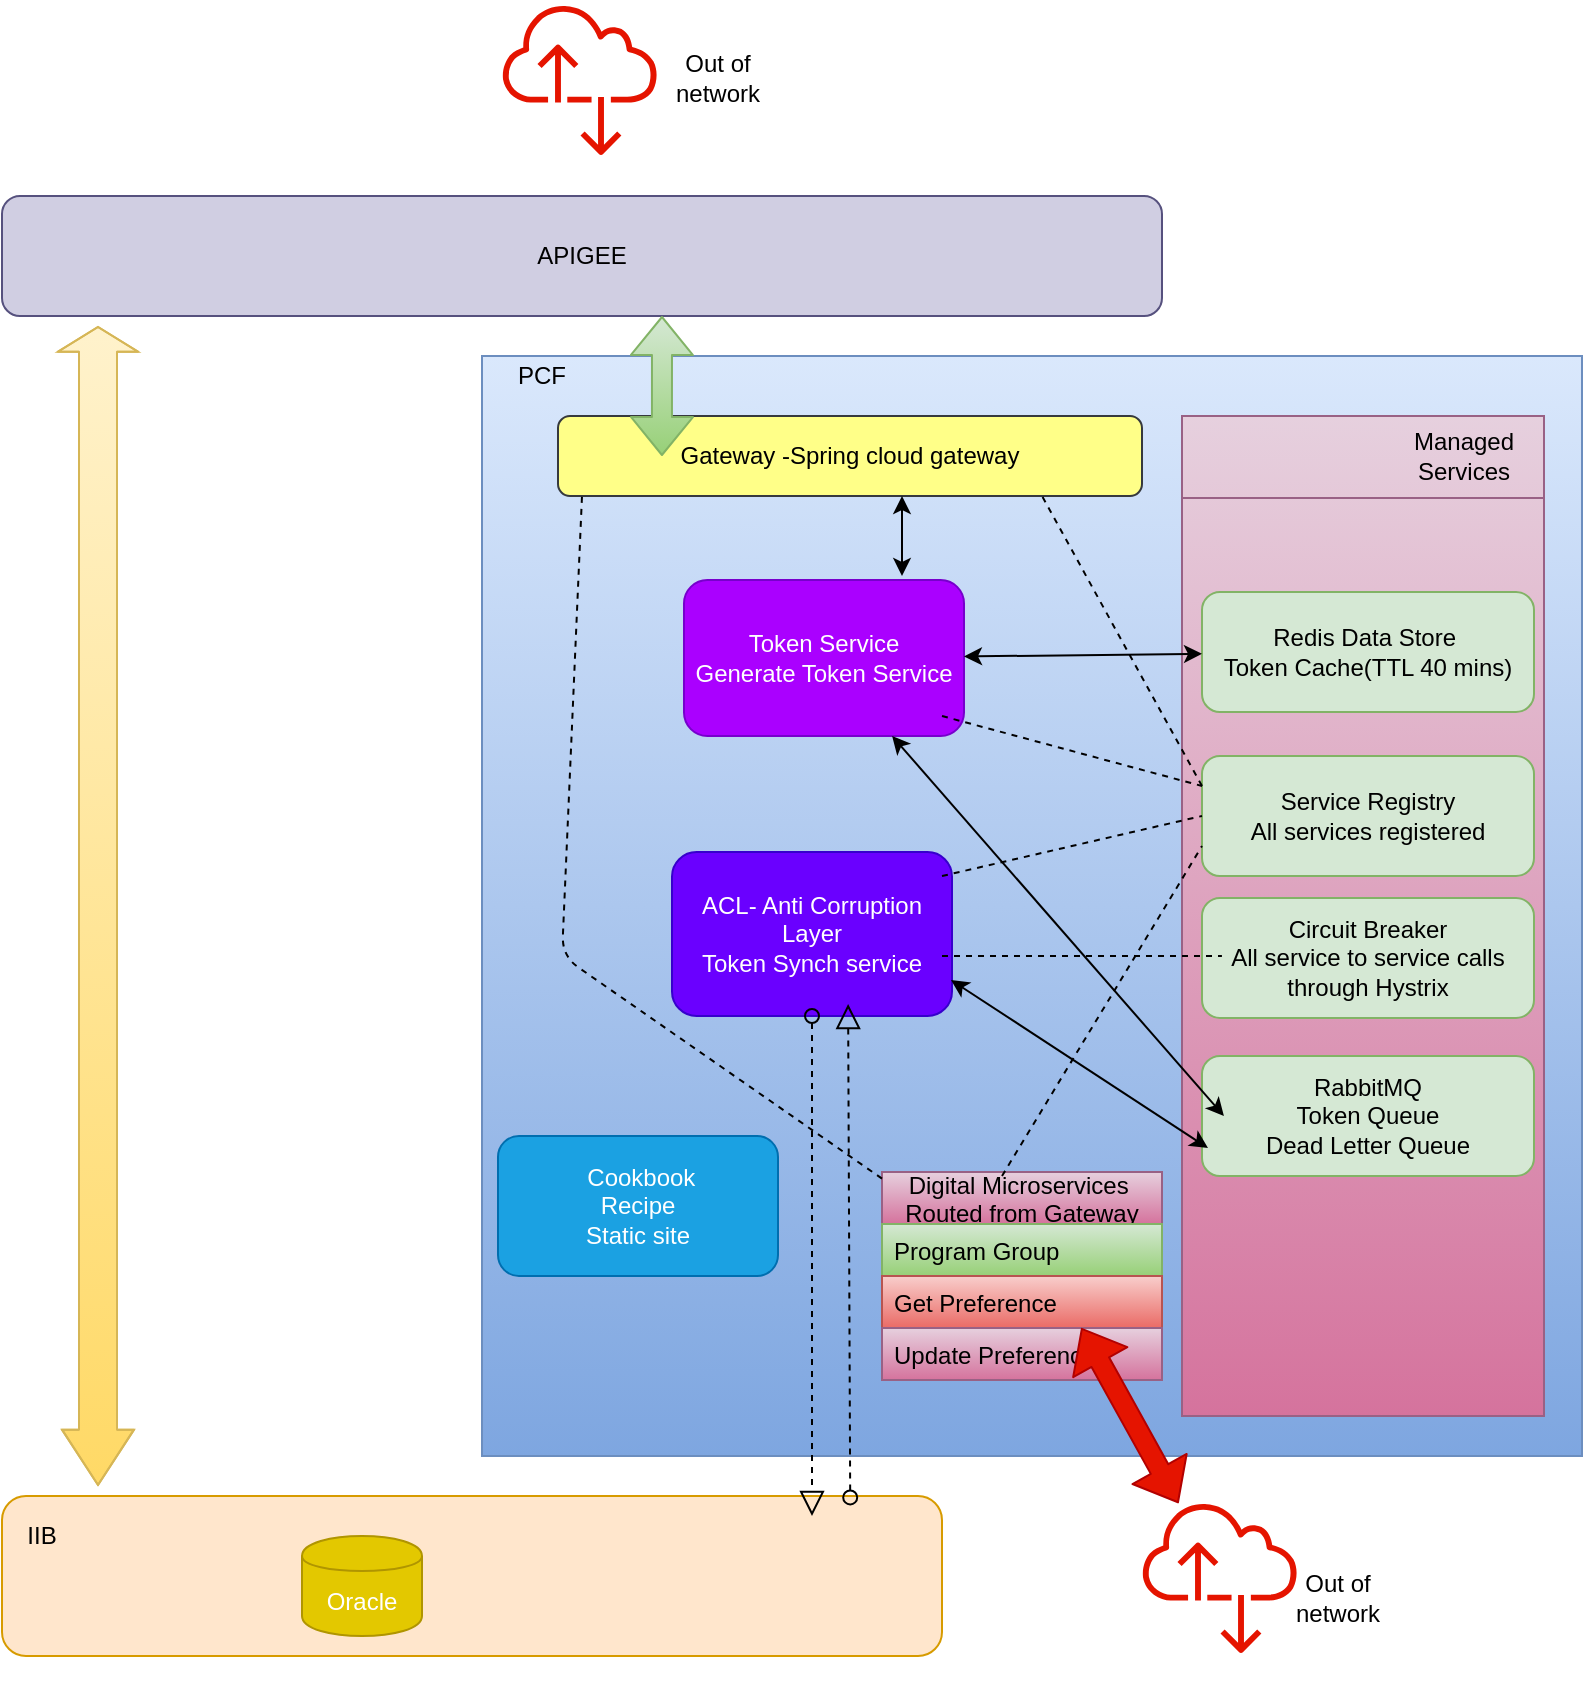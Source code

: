 <mxfile version="11.3.0" type="github" pages="1"><diagram id="x9DDi8DwcvRgDDwL1-J8" name="Page-1"><mxGraphModel dx="1932" dy="2005" grid="1" gridSize="10" guides="1" tooltips="1" connect="1" arrows="1" fold="1" page="1" pageScale="1" pageWidth="850" pageHeight="1100" math="0" shadow="0"><root><mxCell id="0"/><mxCell id="1" parent="0"/><mxCell id="xGoLkHQaLnWFrjHVmpj0-3" value="" style="whiteSpace=wrap;html=1;aspect=fixed;gradientColor=#7ea6e0;fillColor=#dae8fc;strokeColor=#6c8ebf;" parent="1" vertex="1"><mxGeometry x="260" y="-590" width="550" height="550" as="geometry"/></mxCell><mxCell id="xGoLkHQaLnWFrjHVmpj0-6" value="APIGEE" style="rounded=1;whiteSpace=wrap;html=1;fillColor=#d0cee2;strokeColor=#56517e;" parent="1" vertex="1"><mxGeometry x="20" y="-670" width="580" height="60" as="geometry"/></mxCell><mxCell id="xGoLkHQaLnWFrjHVmpj0-8" value="PCF" style="text;html=1;strokeColor=none;fillColor=none;align=center;verticalAlign=middle;whiteSpace=wrap;rounded=0;" parent="1" vertex="1"><mxGeometry x="270" y="-590" width="40" height="20" as="geometry"/></mxCell><mxCell id="xGoLkHQaLnWFrjHVmpj0-10" value="" style="rounded=1;whiteSpace=wrap;html=1;fillColor=#ffe6cc;strokeColor=#d79b00;" parent="1" vertex="1"><mxGeometry x="20" y="-20" width="470" height="80" as="geometry"/></mxCell><mxCell id="xGoLkHQaLnWFrjHVmpj0-11" value="IIB" style="text;html=1;strokeColor=none;fillColor=none;align=center;verticalAlign=middle;whiteSpace=wrap;rounded=0;" parent="1" vertex="1"><mxGeometry x="20" y="-10" width="40" height="20" as="geometry"/></mxCell><mxCell id="xGoLkHQaLnWFrjHVmpj0-12" value="Oracle" style="shape=cylinder;whiteSpace=wrap;html=1;boundedLbl=1;backgroundOutline=1;fillColor=#e3c800;strokeColor=#B09500;fontColor=#ffffff;" parent="1" vertex="1"><mxGeometry x="170" width="60" height="50" as="geometry"/></mxCell><mxCell id="xGoLkHQaLnWFrjHVmpj0-13" value="Gateway -Spring cloud gateway" style="rounded=1;whiteSpace=wrap;html=1;fillColor=#ffff88;strokeColor=#36393d;" parent="1" vertex="1"><mxGeometry x="298" y="-560" width="292" height="40" as="geometry"/></mxCell><mxCell id="xGoLkHQaLnWFrjHVmpj0-15" value="" style="shape=internalStorage;whiteSpace=wrap;html=1;backgroundOutline=1;dx=0;dy=41;fillColor=#e6d0de;strokeColor=#996185;gradientColor=#d5739d;" parent="1" vertex="1"><mxGeometry x="610" y="-560" width="181" height="500" as="geometry"/></mxCell><mxCell id="xGoLkHQaLnWFrjHVmpj0-16" value="Managed Services" style="text;html=1;strokeColor=none;fillColor=none;align=center;verticalAlign=middle;whiteSpace=wrap;rounded=0;" parent="1" vertex="1"><mxGeometry x="731" y="-550" width="40" height="20" as="geometry"/></mxCell><mxCell id="xGoLkHQaLnWFrjHVmpj0-25" value="Token Service&lt;br&gt;Generate Token Service&lt;br&gt;" style="rounded=1;whiteSpace=wrap;html=1;fillColor=#aa00ff;strokeColor=#7700CC;fontColor=#ffffff;" parent="1" vertex="1"><mxGeometry x="361" y="-478" width="140" height="78" as="geometry"/></mxCell><mxCell id="xGoLkHQaLnWFrjHVmpj0-29" value="Service Registry&lt;br&gt;All services registered" style="rounded=1;whiteSpace=wrap;html=1;fillColor=#d5e8d4;strokeColor=#82b366;" parent="1" vertex="1"><mxGeometry x="620" y="-390" width="166" height="60" as="geometry"/></mxCell><mxCell id="xGoLkHQaLnWFrjHVmpj0-30" value="Circuit Breaker&lt;br&gt;All service to service calls through Hystrix" style="rounded=1;whiteSpace=wrap;html=1;fillColor=#d5e8d4;strokeColor=#82b366;" parent="1" vertex="1"><mxGeometry x="620" y="-319" width="166" height="60" as="geometry"/></mxCell><mxCell id="xGoLkHQaLnWFrjHVmpj0-31" value="RabbitMQ&lt;br&gt;Token Queue&lt;br&gt;Dead Letter Queue" style="rounded=1;whiteSpace=wrap;html=1;fillColor=#d5e8d4;strokeColor=#82b366;" parent="1" vertex="1"><mxGeometry x="620" y="-240" width="166" height="60" as="geometry"/></mxCell><mxCell id="xGoLkHQaLnWFrjHVmpj0-35" value="Redis Data Store&amp;nbsp;&lt;br&gt;Token Cache(TTL 40 mins)" style="rounded=1;whiteSpace=wrap;html=1;fillColor=#d5e8d4;strokeColor=#82b366;" parent="1" vertex="1"><mxGeometry x="620" y="-472" width="166" height="60" as="geometry"/></mxCell><mxCell id="xGoLkHQaLnWFrjHVmpj0-36" value="" style="shape=flexArrow;endArrow=classic;startArrow=classic;html=1;width=19;endSize=3.78;startWidth=16;startSize=8.89;fillColor=#fff2cc;strokeColor=#d6b656;gradientColor=#ffd966;" parent="1" edge="1"><mxGeometry width="50" height="50" relative="1" as="geometry"><mxPoint x="68" y="-25" as="sourcePoint"/><mxPoint x="68" y="-605" as="targetPoint"/><Array as="points"><mxPoint x="68" y="-475"/></Array></mxGeometry></mxCell><mxCell id="xGoLkHQaLnWFrjHVmpj0-38" value="ACL- Anti Corruption Layer&lt;br&gt;Token Synch service" style="rounded=1;whiteSpace=wrap;html=1;fillColor=#6a00ff;strokeColor=#3700CC;fontColor=#ffffff;" parent="1" vertex="1"><mxGeometry x="355" y="-342" width="140" height="82" as="geometry"/></mxCell><mxCell id="xGoLkHQaLnWFrjHVmpj0-41" value="&amp;nbsp;Cookbook&lt;br&gt;Recipe&lt;br&gt;Static site&lt;br&gt;" style="rounded=1;whiteSpace=wrap;html=1;fillColor=#1ba1e2;strokeColor=#006EAF;fontColor=#ffffff;" parent="1" vertex="1"><mxGeometry x="268" y="-200" width="140" height="70" as="geometry"/></mxCell><mxCell id="xGoLkHQaLnWFrjHVmpj0-46" value="" style="startArrow=oval;startFill=0;startSize=7;endArrow=block;endFill=0;endSize=10;dashed=1;html=1;exitX=0.5;exitY=1;exitDx=0;exitDy=0;" parent="1" source="xGoLkHQaLnWFrjHVmpj0-38" edge="1"><mxGeometry width="100" relative="1" as="geometry"><mxPoint x="423" y="-230" as="sourcePoint"/><mxPoint x="425" y="-10" as="targetPoint"/></mxGeometry></mxCell><mxCell id="xGoLkHQaLnWFrjHVmpj0-48" value="" style="startArrow=oval;startFill=0;startSize=7;endArrow=block;endFill=0;endSize=10;dashed=1;html=1;exitX=0.61;exitY=0.006;exitDx=0;exitDy=0;exitPerimeter=0;entryX=0.629;entryY=0.927;entryDx=0;entryDy=0;entryPerimeter=0;" parent="1" target="xGoLkHQaLnWFrjHVmpj0-38" edge="1"><mxGeometry width="100" relative="1" as="geometry"><mxPoint x="444.1" y="-19.28" as="sourcePoint"/><mxPoint x="606" y="-308" as="targetPoint"/></mxGeometry></mxCell><mxCell id="gLPqc2HDBX0KbFF0Ib22-1" value="" style="shape=flexArrow;endArrow=classic;startArrow=classic;html=1;exitX=0.041;exitY=0.5;exitDx=0;exitDy=0;exitPerimeter=0;gradientColor=#97d077;fillColor=#d5e8d4;strokeColor=#82b366;" parent="1" edge="1"><mxGeometry width="50" height="50" relative="1" as="geometry"><mxPoint x="349.972" y="-540" as="sourcePoint"/><mxPoint x="349.992" y="-610" as="targetPoint"/></mxGeometry></mxCell><mxCell id="gLPqc2HDBX0KbFF0Ib22-6" value="" style="endArrow=classic;startArrow=classic;html=1;exitX=0;exitY=0.5;exitDx=0;exitDy=0;entryX=0.006;entryY=0.617;entryDx=0;entryDy=0;entryPerimeter=0;" parent="1" edge="1"><mxGeometry width="50" height="50" relative="1" as="geometry"><mxPoint x="494.5" y="-278" as="sourcePoint"/><mxPoint x="622.996" y="-193.98" as="targetPoint"/></mxGeometry></mxCell><mxCell id="gLPqc2HDBX0KbFF0Ib22-7" value="" style="endArrow=classic;startArrow=classic;html=1;entryX=0.066;entryY=0.5;entryDx=0;entryDy=0;entryPerimeter=0;" parent="1" source="xGoLkHQaLnWFrjHVmpj0-25" target="xGoLkHQaLnWFrjHVmpj0-31" edge="1"><mxGeometry width="50" height="50" relative="1" as="geometry"><mxPoint x="502.5" y="-366" as="sourcePoint"/><mxPoint x="630.996" y="-281.98" as="targetPoint"/></mxGeometry></mxCell><mxCell id="gLPqc2HDBX0KbFF0Ib22-8" value="" style="endArrow=classic;startArrow=classic;html=1;" parent="1" source="xGoLkHQaLnWFrjHVmpj0-25" target="xGoLkHQaLnWFrjHVmpj0-35" edge="1"><mxGeometry width="50" height="50" relative="1" as="geometry"><mxPoint x="504.5" y="-444" as="sourcePoint"/><mxPoint x="632.996" y="-359.98" as="targetPoint"/></mxGeometry></mxCell><mxCell id="gLPqc2HDBX0KbFF0Ib22-9" value="" style="endArrow=classic;startArrow=classic;html=1;" parent="1" edge="1"><mxGeometry width="50" height="50" relative="1" as="geometry"><mxPoint x="470" y="-520" as="sourcePoint"/><mxPoint x="470" y="-480" as="targetPoint"/></mxGeometry></mxCell><mxCell id="gLPqc2HDBX0KbFF0Ib22-10" value="Digital Microservices &#10;Routed from Gateway" style="swimlane;fontStyle=0;childLayout=stackLayout;horizontal=1;startSize=26;fillColor=#e6d0de;horizontalStack=0;resizeParent=1;resizeParentMax=0;resizeLast=0;collapsible=1;marginBottom=0;gradientColor=#d5739d;strokeColor=#996185;" parent="1" vertex="1"><mxGeometry x="460" y="-182" width="140" height="104" as="geometry"/></mxCell><mxCell id="gLPqc2HDBX0KbFF0Ib22-11" value="Program Group" style="text;strokeColor=#82b366;fillColor=#d5e8d4;align=left;verticalAlign=top;spacingLeft=4;spacingRight=4;overflow=hidden;rotatable=0;points=[[0,0.5],[1,0.5]];portConstraint=eastwest;gradientColor=#97d077;" parent="gLPqc2HDBX0KbFF0Ib22-10" vertex="1"><mxGeometry y="26" width="140" height="26" as="geometry"/></mxCell><mxCell id="gLPqc2HDBX0KbFF0Ib22-12" value="Get Preference" style="text;strokeColor=#b85450;fillColor=#f8cecc;align=left;verticalAlign=top;spacingLeft=4;spacingRight=4;overflow=hidden;rotatable=0;points=[[0,0.5],[1,0.5]];portConstraint=eastwest;gradientColor=#ea6b66;" parent="gLPqc2HDBX0KbFF0Ib22-10" vertex="1"><mxGeometry y="52" width="140" height="26" as="geometry"/></mxCell><mxCell id="gLPqc2HDBX0KbFF0Ib22-13" value="Update Preference" style="text;strokeColor=#996185;fillColor=#e6d0de;align=left;verticalAlign=top;spacingLeft=4;spacingRight=4;overflow=hidden;rotatable=0;points=[[0,0.5],[1,0.5]];portConstraint=eastwest;gradientColor=#d5739d;" parent="gLPqc2HDBX0KbFF0Ib22-10" vertex="1"><mxGeometry y="78" width="140" height="26" as="geometry"/></mxCell><mxCell id="gLPqc2HDBX0KbFF0Ib22-14" value="" style="shape=flexArrow;endArrow=classic;startArrow=classic;html=1;entryX=0.712;entryY=0;entryDx=0;entryDy=0;entryPerimeter=0;fillColor=#e51400;strokeColor=#B20000;" parent="1" source="gLPqc2HDBX0KbFF0Ib22-15" target="gLPqc2HDBX0KbFF0Ib22-13" edge="1"><mxGeometry width="50" height="50" relative="1" as="geometry"><mxPoint x="660" y="90" as="sourcePoint"/><mxPoint x="650" y="50" as="targetPoint"/></mxGeometry></mxCell><mxCell id="gLPqc2HDBX0KbFF0Ib22-15" value="Inter" style="outlineConnect=0;fontColor=#ffffff;fillColor=#e51400;strokeColor=#B20000;dashed=0;verticalLabelPosition=bottom;verticalAlign=top;align=center;html=1;fontSize=12;fontStyle=0;aspect=fixed;pointerEvents=1;shape=mxgraph.aws4.internet_alt2;" parent="1" vertex="1"><mxGeometry x="590" y="-18" width="78" height="78" as="geometry"/></mxCell><mxCell id="gLPqc2HDBX0KbFF0Ib22-17" value="Out of network" style="text;html=1;strokeColor=none;fillColor=none;align=center;verticalAlign=middle;whiteSpace=wrap;rounded=0;" parent="1" vertex="1"><mxGeometry x="668" y="21" width="40" height="20" as="geometry"/></mxCell><mxCell id="gLPqc2HDBX0KbFF0Ib22-19" value="Inter" style="outlineConnect=0;fontColor=#ffffff;fillColor=#e51400;strokeColor=#B20000;dashed=0;verticalLabelPosition=bottom;verticalAlign=top;align=center;html=1;fontSize=12;fontStyle=0;aspect=fixed;pointerEvents=1;shape=mxgraph.aws4.internet_alt2;" parent="1" vertex="1"><mxGeometry x="270" y="-767" width="78" height="78" as="geometry"/></mxCell><mxCell id="gLPqc2HDBX0KbFF0Ib22-20" value="Out of network" style="text;html=1;strokeColor=none;fillColor=none;align=center;verticalAlign=middle;whiteSpace=wrap;rounded=0;" parent="1" vertex="1"><mxGeometry x="358" y="-739" width="40" height="20" as="geometry"/></mxCell><mxCell id="gLPqc2HDBX0KbFF0Ib22-21" value="" style="endArrow=none;dashed=1;html=1;entryX=0;entryY=0.5;entryDx=0;entryDy=0;" parent="1" target="xGoLkHQaLnWFrjHVmpj0-29" edge="1"><mxGeometry width="50" height="50" relative="1" as="geometry"><mxPoint x="490" y="-330" as="sourcePoint"/><mxPoint x="540" y="-380" as="targetPoint"/></mxGeometry></mxCell><mxCell id="gLPqc2HDBX0KbFF0Ib22-24" value="" style="endArrow=none;dashed=1;html=1;entryX=0;entryY=0.75;entryDx=0;entryDy=0;" parent="1" target="xGoLkHQaLnWFrjHVmpj0-29" edge="1"><mxGeometry width="50" height="50" relative="1" as="geometry"><mxPoint x="520" y="-180" as="sourcePoint"/><mxPoint x="570" y="-230" as="targetPoint"/></mxGeometry></mxCell><mxCell id="gLPqc2HDBX0KbFF0Ib22-25" value="" style="endArrow=none;dashed=1;html=1;exitX=0;exitY=0.25;exitDx=0;exitDy=0;" parent="1" source="xGoLkHQaLnWFrjHVmpj0-29" edge="1"><mxGeometry width="50" height="50" relative="1" as="geometry"><mxPoint x="490" y="-480" as="sourcePoint"/><mxPoint x="540" y="-520" as="targetPoint"/></mxGeometry></mxCell><mxCell id="gLPqc2HDBX0KbFF0Ib22-26" value="" style="endArrow=none;dashed=1;html=1;entryX=0.06;entryY=0.483;entryDx=0;entryDy=0;entryPerimeter=0;" parent="1" target="xGoLkHQaLnWFrjHVmpj0-30" edge="1"><mxGeometry width="50" height="50" relative="1" as="geometry"><mxPoint x="490" y="-290" as="sourcePoint"/><mxPoint x="540" y="-340" as="targetPoint"/></mxGeometry></mxCell><mxCell id="gLPqc2HDBX0KbFF0Ib22-27" value="" style="endArrow=none;dashed=1;html=1;entryX=0;entryY=0.25;entryDx=0;entryDy=0;" parent="1" target="xGoLkHQaLnWFrjHVmpj0-29" edge="1"><mxGeometry width="50" height="50" relative="1" as="geometry"><mxPoint x="490" y="-410" as="sourcePoint"/><mxPoint x="540" y="-460" as="targetPoint"/></mxGeometry></mxCell><mxCell id="Fx_JA7pRmZ45vGGn3btv-1" value="" style="endArrow=none;dashed=1;html=1;" edge="1" parent="1" source="gLPqc2HDBX0KbFF0Ib22-10"><mxGeometry width="50" height="50" relative="1" as="geometry"><mxPoint x="260" y="-470" as="sourcePoint"/><mxPoint x="310" y="-520" as="targetPoint"/><Array as="points"><mxPoint x="300" y="-290"/></Array></mxGeometry></mxCell></root></mxGraphModel></diagram></mxfile>